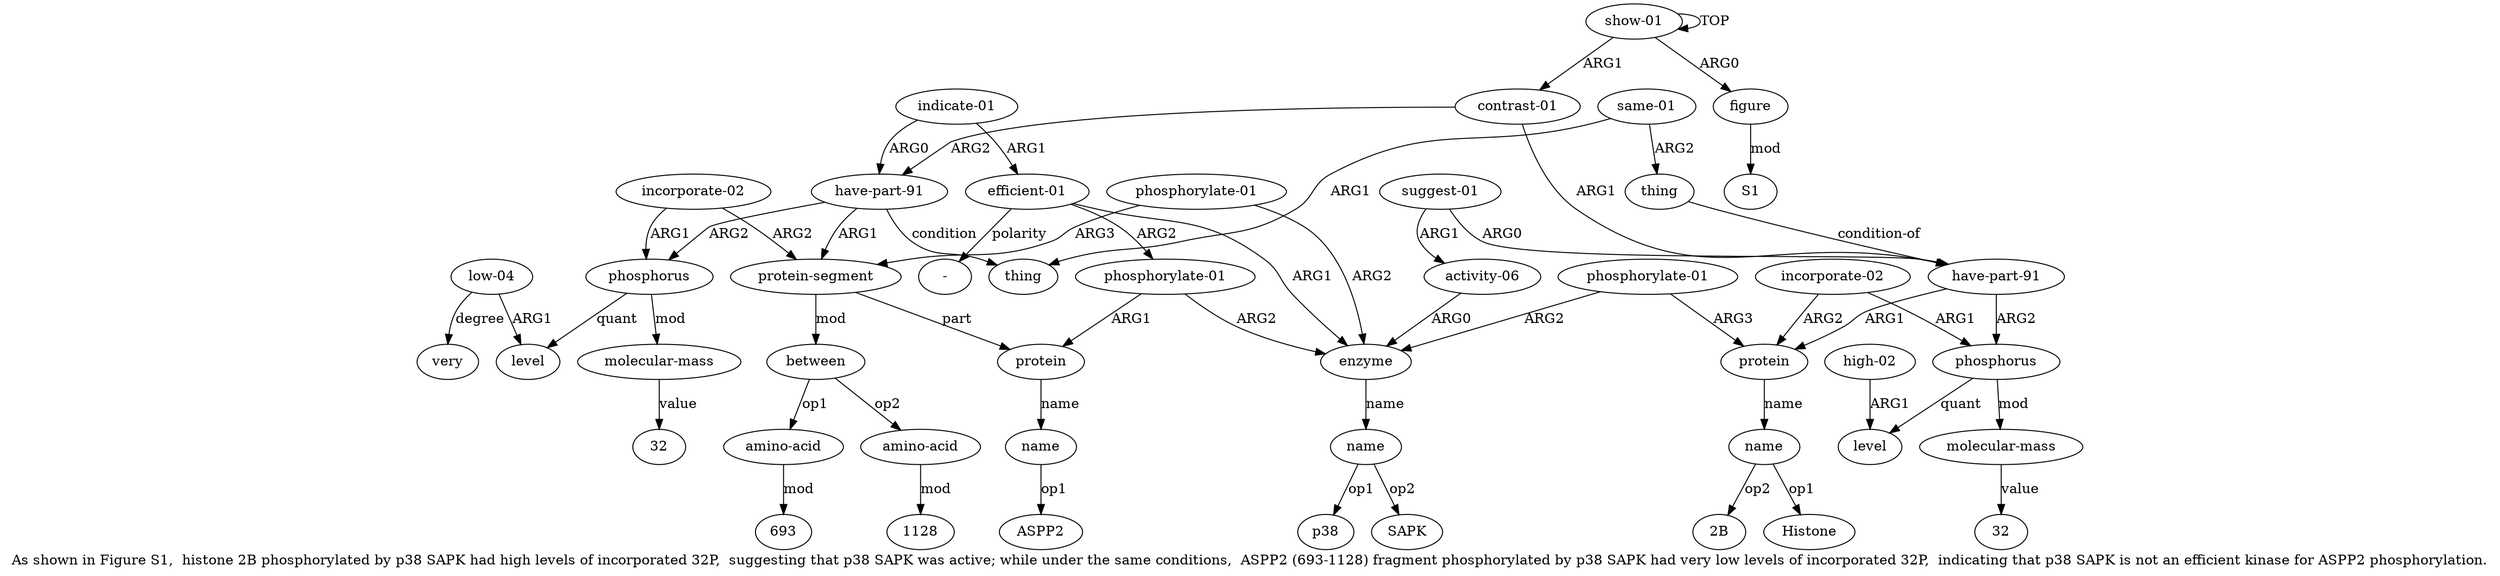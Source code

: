 digraph  {
	graph [label="As shown in Figure S1,  histone 2B phosphorylated by p38 SAPK had high levels of incorporated 32P,  suggesting that p38 SAPK was \
active; while under the same conditions,  ASPP2 (693-1128) fragment phosphorylated by p38 SAPK had very low levels of incorporated \
32P,  indicating that p38 SAPK is not an efficient kinase for ASPP2 phosphorylation."];
	node [label="\N"];
	a20	 [color=black,
		gold_ind=20,
		gold_label="amino-acid",
		label="amino-acid",
		test_ind=20,
		test_label="amino-acid"];
	"a20 1128"	 [color=black,
		gold_ind=-1,
		gold_label=1128,
		label=1128,
		test_ind=-1,
		test_label=1128];
	a20 -> "a20 1128" [key=0,
	color=black,
	gold_label=mod,
	label=mod,
	test_label=mod];
a21 [color=black,
	gold_ind=21,
	gold_label=protein,
	label=protein,
	test_ind=21,
	test_label=protein];
a22 [color=black,
	gold_ind=22,
	gold_label=name,
	label=name,
	test_ind=22,
	test_label=name];
a21 -> a22 [key=0,
color=black,
gold_label=name,
label=name,
test_label=name];
"a22 ASPP2" [color=black,
gold_ind=-1,
gold_label=ASPP2,
label=ASPP2,
test_ind=-1,
test_label=ASPP2];
a22 -> "a22 ASPP2" [key=0,
color=black,
gold_label=op1,
label=op1,
test_label=op1];
a23 [color=black,
gold_ind=23,
gold_label="phosphorylate-01",
label="phosphorylate-01",
test_ind=23,
test_label="phosphorylate-01"];
a17 [color=black,
gold_ind=17,
gold_label="protein-segment",
label="protein-segment",
test_ind=17,
test_label="protein-segment"];
a23 -> a17 [key=0,
color=black,
gold_label=ARG3,
label=ARG3,
test_label=ARG3];
a7 [color=black,
gold_ind=7,
gold_label=enzyme,
label=enzyme,
test_ind=7,
test_label=enzyme];
a23 -> a7 [key=0,
color=black,
gold_label=ARG2,
label=ARG2,
test_label=ARG2];
a24 [color=black,
gold_ind=24,
gold_label=phosphorus,
label=phosphorus,
test_ind=24,
test_label=phosphorus];
a25 [color=black,
gold_ind=25,
gold_label="molecular-mass",
label="molecular-mass",
test_ind=25,
test_label="molecular-mass"];
a24 -> a25 [key=0,
color=black,
gold_label=mod,
label=mod,
test_label=mod];
a26 [color=black,
gold_ind=26,
gold_label=level,
label=level,
test_ind=26,
test_label=level];
a24 -> a26 [key=0,
color=black,
gold_label=quant,
label=quant,
test_label=quant];
"a25 32" [color=black,
gold_ind=-1,
gold_label=32,
label=32,
test_ind=-1,
test_label=32];
a25 -> "a25 32" [key=0,
color=black,
gold_label=value,
label=value,
test_label=value];
a27 [color=black,
gold_ind=27,
gold_label="low-04",
label="low-04",
test_ind=27,
test_label="low-04"];
a27 -> a26 [key=0,
color=black,
gold_label=ARG1,
label=ARG1,
test_label=ARG1];
a28 [color=black,
gold_ind=28,
gold_label=very,
label=very,
test_ind=28,
test_label=very];
a27 -> a28 [key=0,
color=black,
gold_label=degree,
label=degree,
test_label=degree];
a29 [color=black,
gold_ind=29,
gold_label="incorporate-02",
label="incorporate-02",
test_ind=29,
test_label="incorporate-02"];
a29 -> a24 [key=0,
color=black,
gold_label=ARG1,
label=ARG1,
test_label=ARG1];
a29 -> a17 [key=0,
color=black,
gold_label=ARG2,
label=ARG2,
test_label=ARG2];
a31 [color=black,
gold_ind=31,
gold_label="efficient-01",
label="efficient-01",
test_ind=31,
test_label="efficient-01"];
"a31 -" [color=black,
gold_ind=-1,
gold_label="-",
label="-",
test_ind=-1,
test_label="-"];
a31 -> "a31 -" [key=0,
color=black,
gold_label=polarity,
label=polarity,
test_label=polarity];
a32 [color=black,
gold_ind=32,
gold_label="phosphorylate-01",
label="phosphorylate-01",
test_ind=32,
test_label="phosphorylate-01"];
a31 -> a32 [key=0,
color=black,
gold_label=ARG2,
label=ARG2,
test_label=ARG2];
a31 -> a7 [key=0,
color=black,
gold_label=ARG1,
label=ARG1,
test_label=ARG1];
a30 [color=black,
gold_ind=30,
gold_label="indicate-01",
label="indicate-01",
test_ind=30,
test_label="indicate-01"];
a30 -> a31 [key=0,
color=black,
gold_label=ARG1,
label=ARG1,
test_label=ARG1];
a16 [color=black,
gold_ind=16,
gold_label="have-part-91",
label="have-part-91",
test_ind=16,
test_label="have-part-91"];
a30 -> a16 [key=0,
color=black,
gold_label=ARG0,
label=ARG0,
test_label=ARG0];
a33 [color=black,
gold_ind=33,
gold_label=thing,
label=thing,
test_ind=33,
test_label=thing];
a35 [color=black,
gold_ind=35,
gold_label=thing,
label=thing,
test_ind=35,
test_label=thing];
a3 [color=black,
gold_ind=3,
gold_label="have-part-91",
label="have-part-91",
test_ind=3,
test_label="have-part-91"];
a35 -> a3 [key=0,
color=black,
gold_label="condition-of",
label="condition-of",
test_label="condition-of"];
"a19 693" [color=black,
gold_ind=-1,
gold_label=693,
label=693,
test_ind=-1,
test_label=693];
a34 [color=black,
gold_ind=34,
gold_label="same-01",
label="same-01",
test_ind=34,
test_label="same-01"];
a34 -> a33 [key=0,
color=black,
gold_label=ARG1,
label=ARG1,
test_label=ARG1];
a34 -> a35 [key=0,
color=black,
gold_label=ARG2,
label=ARG2,
test_label=ARG2];
"a8 p38" [color=black,
gold_ind=-1,
gold_label=p38,
label=p38,
test_ind=-1,
test_label=p38];
"a8 SAPK" [color=black,
gold_ind=-1,
gold_label=SAPK,
label=SAPK,
test_ind=-1,
test_label=SAPK];
"a5 2B" [color=black,
gold_ind=-1,
gold_label="2B",
label="2B",
test_ind=-1,
test_label="2B"];
a32 -> a21 [key=0,
color=black,
gold_label=ARG1,
label=ARG1,
test_label=ARG1];
a32 -> a7 [key=0,
color=black,
gold_label=ARG2,
label=ARG2,
test_label=ARG2];
a15 [color=black,
gold_ind=15,
gold_label="activity-06",
label="activity-06",
test_ind=15,
test_label="activity-06"];
a15 -> a7 [key=0,
color=black,
gold_label=ARG0,
label=ARG0,
test_label=ARG0];
a14 [color=black,
gold_ind=14,
gold_label="suggest-01",
label="suggest-01",
test_ind=14,
test_label="suggest-01"];
a14 -> a15 [key=0,
color=black,
gold_label=ARG1,
label=ARG1,
test_label=ARG1];
a14 -> a3 [key=0,
color=black,
gold_label=ARG0,
label=ARG0,
test_label=ARG0];
a17 -> a21 [key=0,
color=black,
gold_label=part,
label=part,
test_label=part];
a18 [color=black,
gold_ind=18,
gold_label=between,
label=between,
test_ind=18,
test_label=between];
a17 -> a18 [key=0,
color=black,
gold_label=mod,
label=mod,
test_label=mod];
a16 -> a24 [key=0,
color=black,
gold_label=ARG2,
label=ARG2,
test_label=ARG2];
a16 -> a33 [key=0,
color=black,
gold_label=condition,
label=condition,
test_label=condition];
a16 -> a17 [key=0,
color=black,
gold_label=ARG1,
label=ARG1,
test_label=ARG1];
a11 [color=black,
gold_ind=11,
gold_label=level,
label=level,
test_ind=11,
test_label=level];
a10 [color=black,
gold_ind=10,
gold_label="molecular-mass",
label="molecular-mass",
test_ind=10,
test_label="molecular-mass"];
"a10 32" [color=black,
gold_ind=-1,
gold_label=32,
label=32,
test_ind=-1,
test_label=32];
a10 -> "a10 32" [key=0,
color=black,
gold_label=value,
label=value,
test_label=value];
a13 [color=black,
gold_ind=13,
gold_label="incorporate-02",
label="incorporate-02",
test_ind=13,
test_label="incorporate-02"];
a4 [color=black,
gold_ind=4,
gold_label=protein,
label=protein,
test_ind=4,
test_label=protein];
a13 -> a4 [key=0,
color=black,
gold_label=ARG2,
label=ARG2,
test_label=ARG2];
a9 [color=black,
gold_ind=9,
gold_label=phosphorus,
label=phosphorus,
test_ind=9,
test_label=phosphorus];
a13 -> a9 [key=0,
color=black,
gold_label=ARG1,
label=ARG1,
test_label=ARG1];
a12 [color=black,
gold_ind=12,
gold_label="high-02",
label="high-02",
test_ind=12,
test_label="high-02"];
a12 -> a11 [key=0,
color=black,
gold_label=ARG1,
label=ARG1,
test_label=ARG1];
a19 [color=black,
gold_ind=19,
gold_label="amino-acid",
label="amino-acid",
test_ind=19,
test_label="amino-acid"];
a19 -> "a19 693" [key=0,
color=black,
gold_label=mod,
label=mod,
test_label=mod];
a18 -> a20 [key=0,
color=black,
gold_label=op2,
label=op2,
test_label=op2];
a18 -> a19 [key=0,
color=black,
gold_label=op1,
label=op1,
test_label=op1];
a1 [color=black,
gold_ind=1,
gold_label=figure,
label=figure,
test_ind=1,
test_label=figure];
"a1 S1" [color=black,
gold_ind=-1,
gold_label=S1,
label=S1,
test_ind=-1,
test_label=S1];
a1 -> "a1 S1" [key=0,
color=black,
gold_label=mod,
label=mod,
test_label=mod];
a0 [color=black,
gold_ind=0,
gold_label="show-01",
label="show-01",
test_ind=0,
test_label="show-01"];
a0 -> a1 [key=0,
color=black,
gold_label=ARG0,
label=ARG0,
test_label=ARG0];
a0 -> a0 [key=0,
color=black,
gold_label=TOP,
label=TOP,
test_label=TOP];
a2 [color=black,
gold_ind=2,
gold_label="contrast-01",
label="contrast-01",
test_ind=2,
test_label="contrast-01"];
a0 -> a2 [key=0,
color=black,
gold_label=ARG1,
label=ARG1,
test_label=ARG1];
a3 -> a4 [key=0,
color=black,
gold_label=ARG1,
label=ARG1,
test_label=ARG1];
a3 -> a9 [key=0,
color=black,
gold_label=ARG2,
label=ARG2,
test_label=ARG2];
a2 -> a16 [key=0,
color=black,
gold_label=ARG2,
label=ARG2,
test_label=ARG2];
a2 -> a3 [key=0,
color=black,
gold_label=ARG1,
label=ARG1,
test_label=ARG1];
a5 [color=black,
gold_ind=5,
gold_label=name,
label=name,
test_ind=5,
test_label=name];
a5 -> "a5 2B" [key=0,
color=black,
gold_label=op2,
label=op2,
test_label=op2];
"a5 Histone" [color=black,
gold_ind=-1,
gold_label=Histone,
label=Histone,
test_ind=-1,
test_label=Histone];
a5 -> "a5 Histone" [key=0,
color=black,
gold_label=op1,
label=op1,
test_label=op1];
a4 -> a5 [key=0,
color=black,
gold_label=name,
label=name,
test_label=name];
a8 [color=black,
gold_ind=8,
gold_label=name,
label=name,
test_ind=8,
test_label=name];
a7 -> a8 [key=0,
color=black,
gold_label=name,
label=name,
test_label=name];
a6 [color=black,
gold_ind=6,
gold_label="phosphorylate-01",
label="phosphorylate-01",
test_ind=6,
test_label="phosphorylate-01"];
a6 -> a4 [key=0,
color=black,
gold_label=ARG3,
label=ARG3,
test_label=ARG3];
a6 -> a7 [key=0,
color=black,
gold_label=ARG2,
label=ARG2,
test_label=ARG2];
a9 -> a11 [key=0,
color=black,
gold_label=quant,
label=quant,
test_label=quant];
a9 -> a10 [key=0,
color=black,
gold_label=mod,
label=mod,
test_label=mod];
a8 -> "a8 p38" [key=0,
color=black,
gold_label=op1,
label=op1,
test_label=op1];
a8 -> "a8 SAPK" [key=0,
color=black,
gold_label=op2,
label=op2,
test_label=op2];
}
